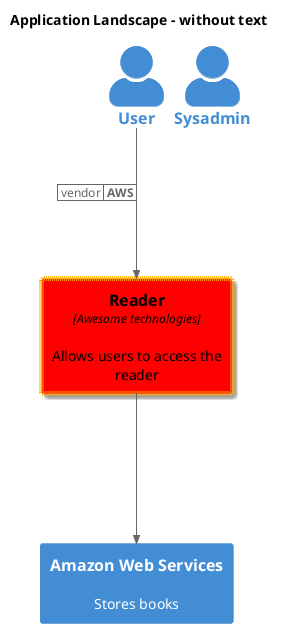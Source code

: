 @startuml
set separator none
!ENABLE_ALL_PLANT_ELEMENTS = 1
skinparam linetype ortho
skinparam nodesep 10
skinparam ranksep 150
top to bottom direction
title Application Landscape - without text
!include <C4/C4>
!include <C4/C4_Context>
!include <C4/C4_Container>
AddElementTag("HighlightedElement", $bgColor="red", $fontColor="black", $borderColor="orange", $shadowing="true", $shape="RoundedBox", $sprite="", $techn="Awesome technologies", $legendText="Awesome element", $legendSprite="", $borderStyle="DOTTED", $borderThickness="5")
AddRelTag("HighlightedRelation", $textColor="red", $lineColor="red", $lineStyle="DOTTED", $sprite="", $techn="", $legendText="Awesome relation", $legendSprite="", $lineThickness="2")
Container($alias="Person_user", $label="User", $techn="", $descr="", $sprite="", $tags="", $link="", $baseShape="actor")
Container($alias="Person_sysadmin", $label="Sysadmin", $techn="", $descr="", $sprite="", $tags="", $link="", $baseShape="actor")
Container($alias="SoftwareSystem_reader_ss", $label="Reader", $techn="", $descr="Allows users to access the reader", $sprite="", $tags="HighlightedElement", $link="", $baseShape="rectangle")
Container($alias="SoftwareSystem_aws_ss", $label="Amazon Web Services", $techn="", $descr="Stores books", $sprite="", $tags="", $link="", $baseShape="rectangle") {
    WithoutPropertyHeader()
    AddProperty("vendor","AWS")
    }
Rel($from="Person_user", $to="SoftwareSystem_reader_ss", $label="", $techn="", $descr="", $sprite="", $tags="", $link="")
Rel($from="SoftwareSystem_reader_ss", $to="SoftwareSystem_aws_ss", $label="", $techn="", $descr="", $sprite="", $tags="", $link="")
hide stereotypes
@enduml
